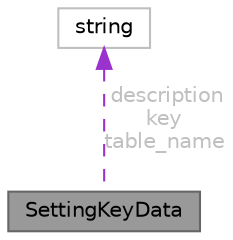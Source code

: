 digraph "SettingKeyData"
{
 // LATEX_PDF_SIZE
  bgcolor="transparent";
  edge [fontname=Helvetica,fontsize=10,labelfontname=Helvetica,labelfontsize=10];
  node [fontname=Helvetica,fontsize=10,shape=box,height=0.2,width=0.4];
  Node1 [id="Node000001",label="SettingKeyData",height=0.2,width=0.4,color="gray40", fillcolor="grey60", style="filled", fontcolor="black",tooltip="設定ファイルのデータのキーをまとめた構造体"];
  Node2 -> Node1 [id="edge1_Node000001_Node000002",dir="back",color="darkorchid3",style="dashed",tooltip=" ",label=" description\nkey\ntable_name",fontcolor="grey" ];
  Node2 [id="Node000002",label="string",height=0.2,width=0.4,color="grey75", fillcolor="white", style="filled",tooltip=" "];
}
